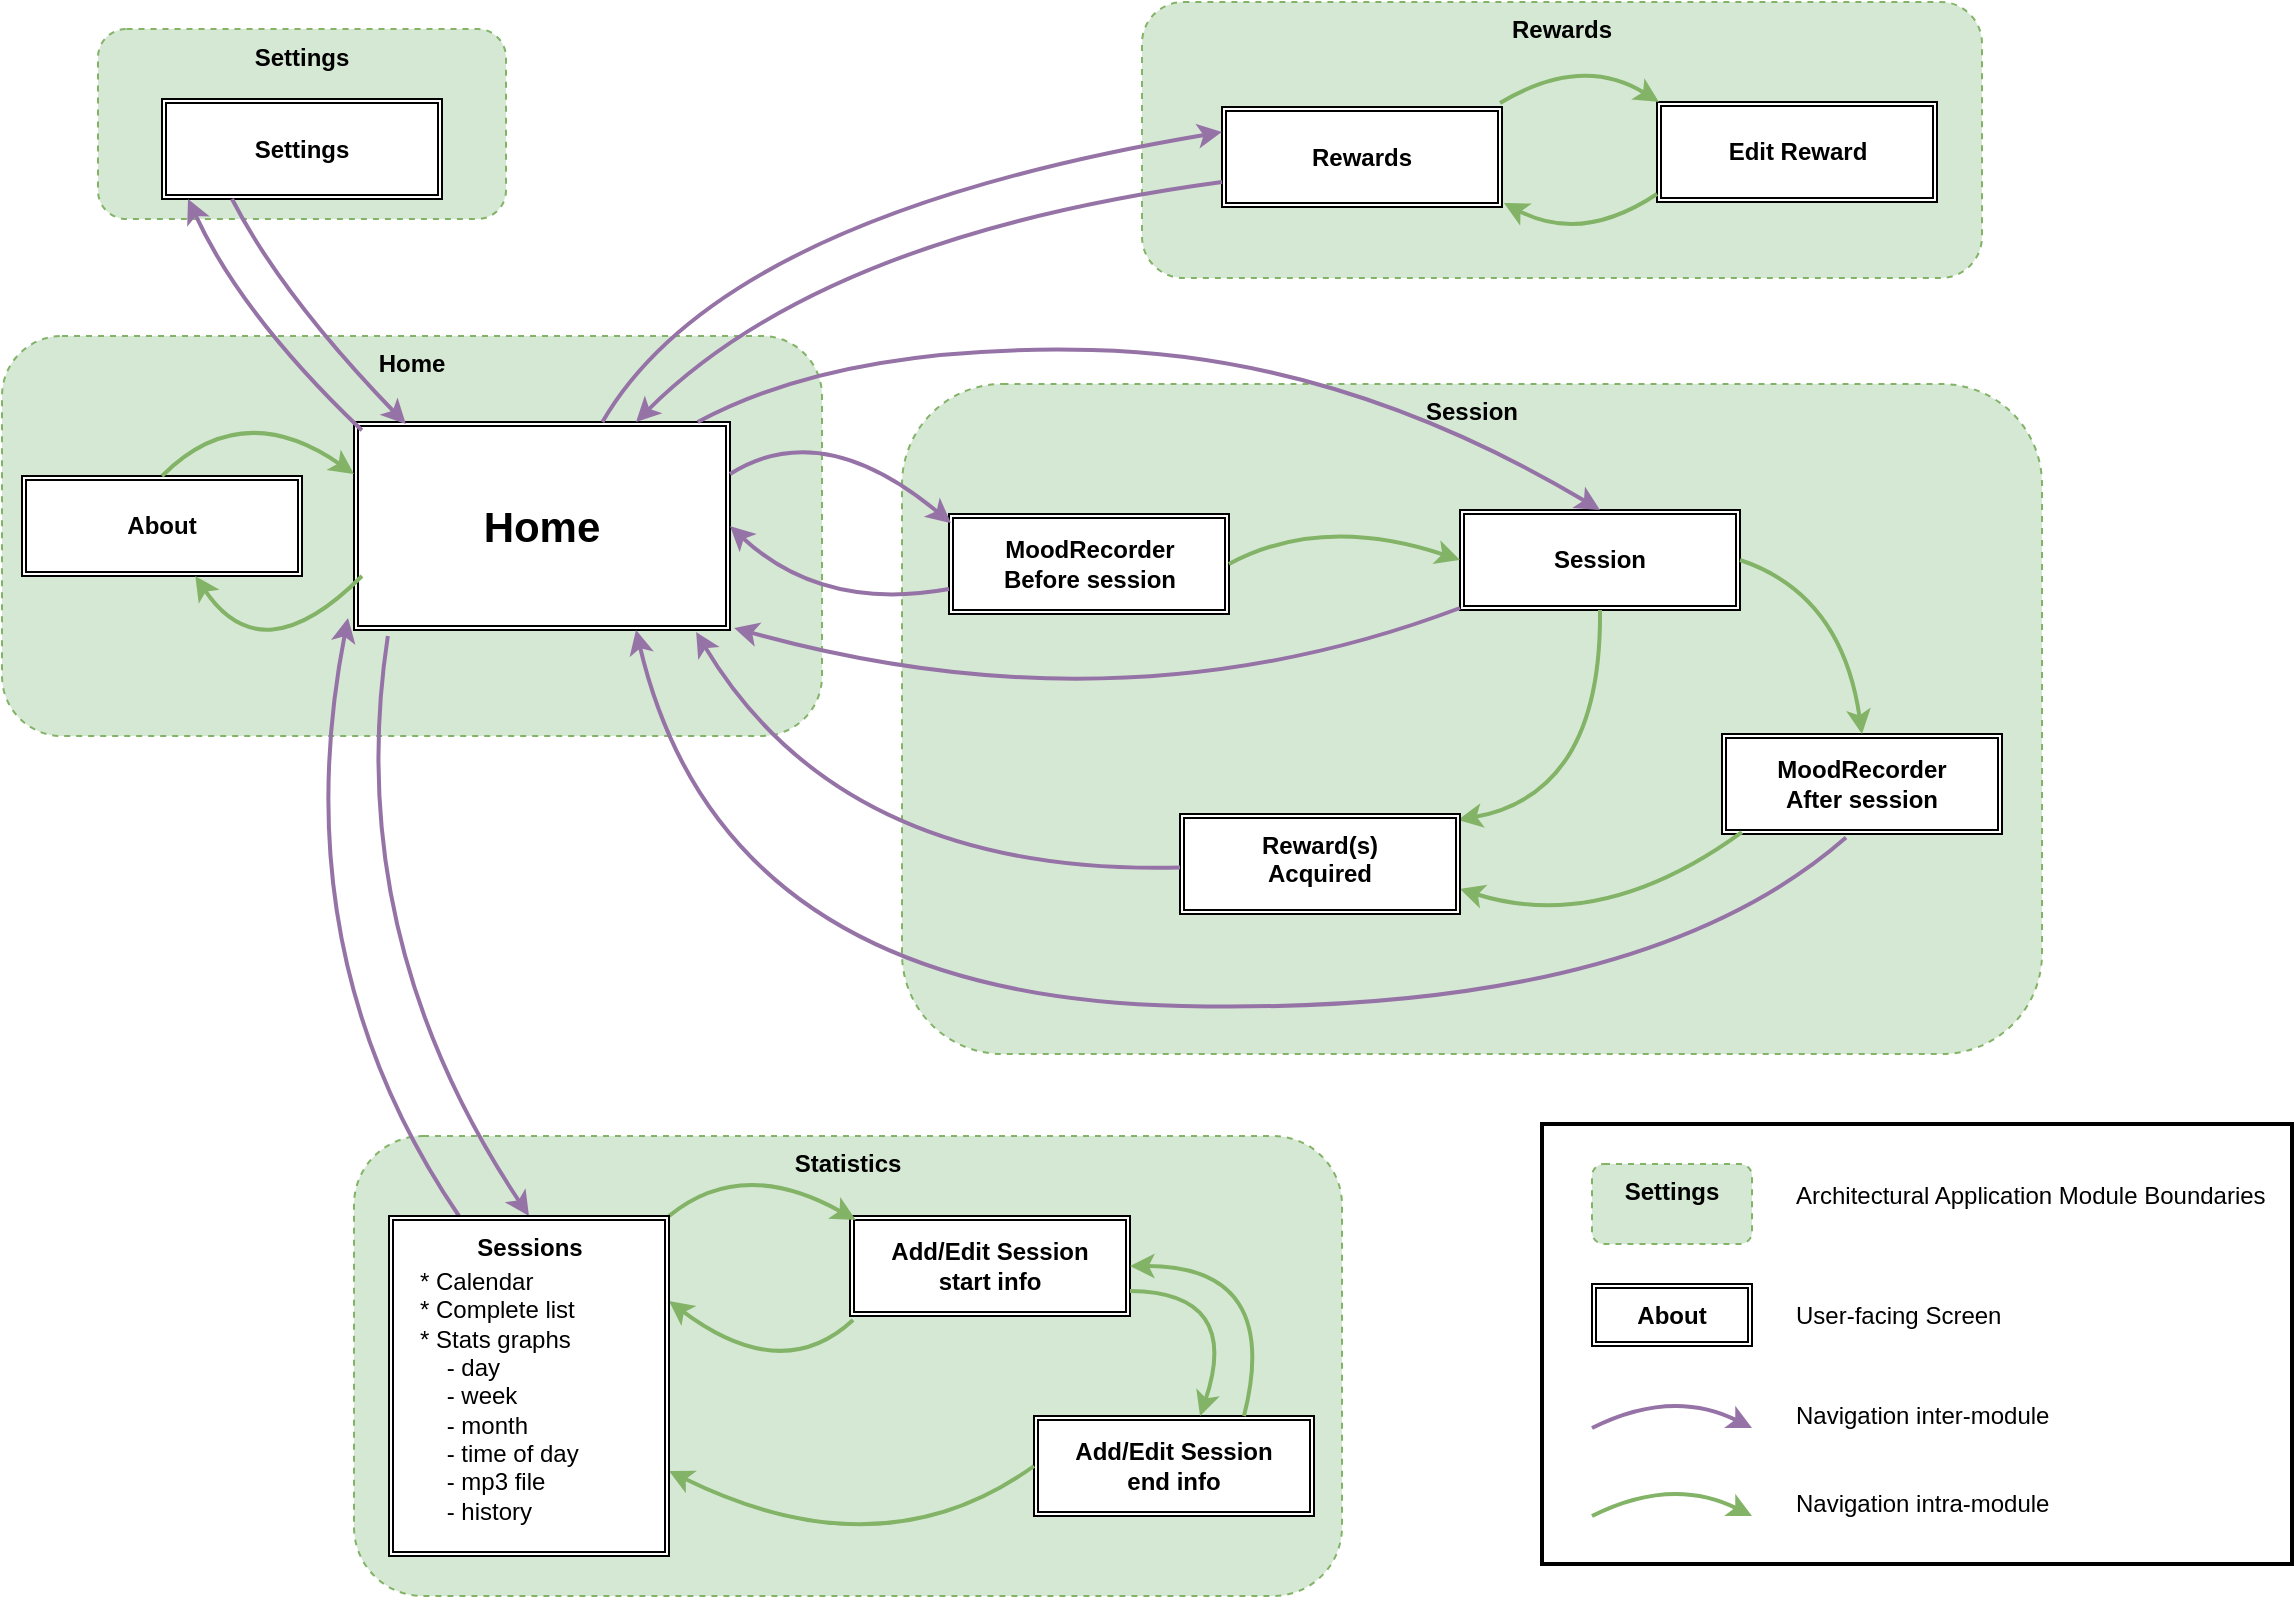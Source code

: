 <mxfile version="12.1.7" type="device" pages="1"><diagram id="JEBSKjdG1DipO0XfvzZa" name="Page-1"><mxGraphModel dx="1408" dy="928" grid="1" gridSize="10" guides="1" tooltips="1" connect="1" arrows="1" fold="1" page="1" pageScale="1" pageWidth="1169" pageHeight="827" math="0" shadow="0"><root><mxCell id="0"/><mxCell id="1" parent="0"/><mxCell id="h818R2TCFE9bI0nuc8Bm-6" value="Session" style="rounded=1;whiteSpace=wrap;html=1;verticalAlign=top;fillColor=#d5e8d4;dashed=1;strokeColor=#82b366;fontStyle=1" vertex="1" parent="1"><mxGeometry x="460" y="210" width="570" height="335" as="geometry"/></mxCell><mxCell id="h818R2TCFE9bI0nuc8Bm-8" value="Statistics" style="rounded=1;whiteSpace=wrap;html=1;verticalAlign=top;fillColor=#d5e8d4;dashed=1;strokeColor=#82b366;fontStyle=1" vertex="1" parent="1"><mxGeometry x="186" y="586" width="494" height="230" as="geometry"/></mxCell><mxCell id="h818R2TCFE9bI0nuc8Bm-7" value="Rewards" style="rounded=1;whiteSpace=wrap;html=1;verticalAlign=top;fillColor=#d5e8d4;dashed=1;strokeColor=#82b366;fontStyle=1" vertex="1" parent="1"><mxGeometry x="580" y="19" width="420" height="138" as="geometry"/></mxCell><mxCell id="h818R2TCFE9bI0nuc8Bm-5" value="Settings" style="rounded=1;whiteSpace=wrap;html=1;verticalAlign=top;fillColor=#d5e8d4;dashed=1;strokeColor=#82b366;fontStyle=1" vertex="1" parent="1"><mxGeometry x="58" y="32.5" width="204" height="95" as="geometry"/></mxCell><mxCell id="h818R2TCFE9bI0nuc8Bm-3" value="Home" style="rounded=1;whiteSpace=wrap;html=1;verticalAlign=top;fillColor=#d5e8d4;dashed=1;strokeColor=#82b366;fontStyle=1" vertex="1" parent="1"><mxGeometry x="10" y="186" width="410" height="200" as="geometry"/></mxCell><mxCell id="z2kz1x9MouINHHOfCDH--3" value="Home" style="shape=ext;double=1;rounded=0;whiteSpace=wrap;html=1;verticalAlign=middle;fontStyle=1;fontSize=21;" parent="1" vertex="1"><mxGeometry x="186" y="229" width="188" height="104" as="geometry"/></mxCell><mxCell id="z2kz1x9MouINHHOfCDH--4" value="Settings" style="shape=ext;double=1;rounded=0;whiteSpace=wrap;html=1;verticalAlign=middle;fontStyle=1" parent="1" vertex="1"><mxGeometry x="90" y="67.5" width="140" height="50" as="geometry"/></mxCell><mxCell id="z2kz1x9MouINHHOfCDH--5" value="Session" style="shape=ext;double=1;rounded=0;whiteSpace=wrap;html=1;verticalAlign=middle;fontStyle=1" parent="1" vertex="1"><mxGeometry x="739" y="273" width="140" height="50" as="geometry"/></mxCell><mxCell id="z2kz1x9MouINHHOfCDH--7" value="" style="endArrow=classic;html=1;strokeWidth=2;fontColor=#82B366;curved=1;exitX=0.021;exitY=0.04;exitDx=0;exitDy=0;entryX=0.093;entryY=1;entryDx=0;entryDy=0;entryPerimeter=0;fillColor=#e1d5e7;strokeColor=#9673a6;exitPerimeter=0;verticalAlign=middle;" parent="1" source="z2kz1x9MouINHHOfCDH--3" target="z2kz1x9MouINHHOfCDH--4" edge="1"><mxGeometry width="50" height="50" relative="1" as="geometry"><mxPoint x="427" y="792" as="sourcePoint"/><mxPoint x="473.3" y="795.4" as="targetPoint"/><Array as="points"><mxPoint x="130" y="176"/></Array></mxGeometry></mxCell><mxCell id="z2kz1x9MouINHHOfCDH--8" value="MoodRecorder&lt;br&gt;Before session" style="shape=ext;double=1;rounded=0;whiteSpace=wrap;html=1;verticalAlign=middle;fontStyle=1" parent="1" vertex="1"><mxGeometry x="483.5" y="275" width="140" height="50" as="geometry"/></mxCell><mxCell id="z2kz1x9MouINHHOfCDH--9" value="MoodRecorder&lt;br&gt;After session" style="shape=ext;double=1;rounded=0;whiteSpace=wrap;html=1;verticalAlign=middle;fontStyle=1" parent="1" vertex="1"><mxGeometry x="870" y="385" width="140" height="50" as="geometry"/></mxCell><mxCell id="z2kz1x9MouINHHOfCDH--10" value="" style="endArrow=classic;html=1;strokeWidth=2;fontColor=#82B366;curved=1;exitX=1;exitY=0.5;exitDx=0;exitDy=0;fillColor=#d5e8d4;strokeColor=#82b366;verticalAlign=middle;entryX=0;entryY=0.5;entryDx=0;entryDy=0;" parent="1" source="z2kz1x9MouINHHOfCDH--8" target="z2kz1x9MouINHHOfCDH--5" edge="1"><mxGeometry width="50" height="50" relative="1" as="geometry"><mxPoint x="197" y="551" as="sourcePoint"/><mxPoint x="782" y="335" as="targetPoint"/><Array as="points"><mxPoint x="670" y="275"/></Array></mxGeometry></mxCell><mxCell id="z2kz1x9MouINHHOfCDH--11" value="" style="endArrow=classic;html=1;strokeWidth=2;fontColor=#82B366;curved=1;exitX=1;exitY=0.5;exitDx=0;exitDy=0;entryX=0.5;entryY=0;entryDx=0;entryDy=0;fillColor=#d5e8d4;strokeColor=#82b366;verticalAlign=middle;" parent="1" source="z2kz1x9MouINHHOfCDH--5" target="z2kz1x9MouINHHOfCDH--9" edge="1"><mxGeometry width="50" height="50" relative="1" as="geometry"><mxPoint x="197" y="551" as="sourcePoint"/><mxPoint x="243.3" y="554.4" as="targetPoint"/><Array as="points"><mxPoint x="930" y="315"/></Array></mxGeometry></mxCell><mxCell id="z2kz1x9MouINHHOfCDH--12" value="" style="endArrow=classic;html=1;strokeWidth=2;fontColor=#82B366;curved=1;entryX=0.007;entryY=0.091;entryDx=0;entryDy=0;entryPerimeter=0;fillColor=#e1d5e7;strokeColor=#9673a6;exitX=1;exitY=0.25;exitDx=0;exitDy=0;verticalAlign=middle;" parent="1" source="z2kz1x9MouINHHOfCDH--3" target="z2kz1x9MouINHHOfCDH--8" edge="1"><mxGeometry width="50" height="50" relative="1" as="geometry"><mxPoint x="240" y="787" as="sourcePoint"/><mxPoint x="286.3" y="790.4" as="targetPoint"/><Array as="points"><mxPoint x="420" y="226"/></Array></mxGeometry></mxCell><mxCell id="z2kz1x9MouINHHOfCDH--13" value="" style="endArrow=classic;html=1;strokeWidth=2;fontColor=#82B366;curved=1;entryX=0.5;entryY=0;entryDx=0;entryDy=0;fillColor=#e1d5e7;strokeColor=#9673a6;exitX=0.914;exitY=0;exitDx=0;exitDy=0;verticalAlign=middle;exitPerimeter=0;" parent="1" source="z2kz1x9MouINHHOfCDH--3" target="z2kz1x9MouINHHOfCDH--5" edge="1"><mxGeometry width="50" height="50" relative="1" as="geometry"><mxPoint x="337" y="423.05" as="sourcePoint"/><mxPoint x="497.98" y="421.93" as="targetPoint"/><Array as="points"><mxPoint x="430" y="190"/><mxPoint x="680" y="196"/></Array></mxGeometry></mxCell><mxCell id="z2kz1x9MouINHHOfCDH--14" value="" style="endArrow=classic;html=1;strokeWidth=2;fontColor=#82B366;curved=1;exitX=0.5;exitY=1;exitDx=0;exitDy=0;fillColor=#d5e8d4;strokeColor=#82b366;entryX=0.993;entryY=0.06;entryDx=0;entryDy=0;entryPerimeter=0;verticalAlign=middle;" parent="1" source="z2kz1x9MouINHHOfCDH--5" target="z2kz1x9MouINHHOfCDH--16" edge="1"><mxGeometry width="50" height="50" relative="1" as="geometry"><mxPoint x="177" y="741" as="sourcePoint"/><mxPoint x="667" y="900" as="targetPoint"/><Array as="points"><mxPoint x="810" y="415"/></Array></mxGeometry></mxCell><mxCell id="z2kz1x9MouINHHOfCDH--15" value="" style="endArrow=classic;html=1;strokeWidth=2;fontColor=#82B366;curved=1;exitX=0.071;exitY=0.982;exitDx=0;exitDy=0;fillColor=#d5e8d4;strokeColor=#82b366;entryX=1;entryY=0.75;entryDx=0;entryDy=0;exitPerimeter=0;" parent="1" source="z2kz1x9MouINHHOfCDH--9" target="z2kz1x9MouINHHOfCDH--16" edge="1"><mxGeometry width="50" height="50" relative="1" as="geometry"><mxPoint x="177" y="791" as="sourcePoint"/><mxPoint x="487" y="880" as="targetPoint"/><Array as="points"><mxPoint x="810" y="485"/></Array></mxGeometry></mxCell><mxCell id="z2kz1x9MouINHHOfCDH--16" value="Reward(s)&lt;br&gt;Acquired" style="shape=ext;double=1;rounded=0;whiteSpace=wrap;html=1;verticalAlign=top;fontStyle=1" parent="1" vertex="1"><mxGeometry x="599" y="425" width="140" height="50" as="geometry"/></mxCell><mxCell id="z2kz1x9MouINHHOfCDH--17" value="" style="endArrow=classic;html=1;strokeWidth=2;fontColor=#82B366;curved=1;exitX=0.443;exitY=1.036;exitDx=0;exitDy=0;fillColor=#e1d5e7;strokeColor=#9673a6;exitPerimeter=0;entryX=0.75;entryY=1;entryDx=0;entryDy=0;" parent="1" source="z2kz1x9MouINHHOfCDH--9" target="z2kz1x9MouINHHOfCDH--3" edge="1"><mxGeometry width="50" height="50" relative="1" as="geometry"><mxPoint x="187" y="1092" as="sourcePoint"/><mxPoint x="233.3" y="1095.4" as="targetPoint"/><Array as="points"><mxPoint x="830" y="526"/><mxPoint x="370" y="516"/></Array></mxGeometry></mxCell><mxCell id="z2kz1x9MouINHHOfCDH--18" value="" style="endArrow=classic;html=1;strokeWidth=2;fontColor=#82B366;curved=1;entryX=1.011;entryY=0.99;entryDx=0;entryDy=0;fillColor=#e1d5e7;strokeColor=#9673a6;entryPerimeter=0;exitX=0;exitY=0.98;exitDx=0;exitDy=0;exitPerimeter=0;" parent="1" source="z2kz1x9MouINHHOfCDH--5" target="z2kz1x9MouINHHOfCDH--3" edge="1"><mxGeometry width="50" height="50" relative="1" as="geometry"><mxPoint x="760" y="346" as="sourcePoint"/><mxPoint x="233.3" y="1095.4" as="targetPoint"/><Array as="points"><mxPoint x="570" y="386"/></Array></mxGeometry></mxCell><mxCell id="z2kz1x9MouINHHOfCDH--19" value="" style="endArrow=classic;html=1;strokeWidth=2;fontColor=#82B366;curved=1;fillColor=#e1d5e7;strokeColor=#9673a6;verticalAlign=middle;entryX=0.91;entryY=1.01;entryDx=0;entryDy=0;entryPerimeter=0;" parent="1" source="z2kz1x9MouINHHOfCDH--16" target="z2kz1x9MouINHHOfCDH--3" edge="1"><mxGeometry width="50" height="50" relative="1" as="geometry"><mxPoint x="187" y="1092" as="sourcePoint"/><mxPoint x="233.3" y="1095.4" as="targetPoint"/><Array as="points"><mxPoint x="430" y="456"/></Array></mxGeometry></mxCell><mxCell id="z2kz1x9MouINHHOfCDH--20" value="Rewards" style="shape=ext;double=1;rounded=0;whiteSpace=wrap;html=1;verticalAlign=middle;fontStyle=1" parent="1" vertex="1"><mxGeometry x="620" y="71.5" width="140" height="50" as="geometry"/></mxCell><mxCell id="z2kz1x9MouINHHOfCDH--21" value="" style="endArrow=classic;html=1;strokeWidth=2;fontColor=#82B366;curved=1;entryX=0;entryY=0.25;entryDx=0;entryDy=0;fillColor=#e1d5e7;strokeColor=#9673a6;" parent="1" source="z2kz1x9MouINHHOfCDH--3" target="z2kz1x9MouINHHOfCDH--20" edge="1"><mxGeometry width="50" height="50" relative="1" as="geometry"><mxPoint x="187" y="612" as="sourcePoint"/><mxPoint x="233.3" y="615.4" as="targetPoint"/><Array as="points"><mxPoint x="370" y="126"/></Array></mxGeometry></mxCell><mxCell id="z2kz1x9MouINHHOfCDH--22" value="" style="endArrow=classic;html=1;strokeWidth=2;fontColor=#82B366;curved=1;exitX=0;exitY=0.75;exitDx=0;exitDy=0;fillColor=#e1d5e7;strokeColor=#9673a6;entryX=0.75;entryY=0;entryDx=0;entryDy=0;" parent="1" source="z2kz1x9MouINHHOfCDH--20" target="z2kz1x9MouINHHOfCDH--3" edge="1"><mxGeometry width="50" height="50" relative="1" as="geometry"><mxPoint x="187" y="652" as="sourcePoint"/><mxPoint x="233.3" y="655.4" as="targetPoint"/><Array as="points"><mxPoint x="420" y="136"/></Array></mxGeometry></mxCell><mxCell id="z2kz1x9MouINHHOfCDH--24" value="Add/Edit Session&lt;br&gt;start info" style="shape=ext;double=1;rounded=0;whiteSpace=wrap;html=1;verticalAlign=middle;fontStyle=1" parent="1" vertex="1"><mxGeometry x="434" y="626" width="140" height="50" as="geometry"/></mxCell><mxCell id="z2kz1x9MouINHHOfCDH--25" value="Add/Edit Session&lt;br&gt;end info" style="shape=ext;double=1;rounded=0;whiteSpace=wrap;html=1;verticalAlign=middle;fontStyle=1" parent="1" vertex="1"><mxGeometry x="526" y="726" width="140" height="50" as="geometry"/></mxCell><mxCell id="z2kz1x9MouINHHOfCDH--26" value="" style="endArrow=classic;html=1;strokeWidth=2;fontColor=#82B366;curved=1;entryX=0.593;entryY=0;entryDx=0;entryDy=0;fillColor=#d5e8d4;strokeColor=#82b366;exitX=1;exitY=0.75;exitDx=0;exitDy=0;entryPerimeter=0;" parent="1" source="z2kz1x9MouINHHOfCDH--24" target="z2kz1x9MouINHHOfCDH--25" edge="1"><mxGeometry width="50" height="50" relative="1" as="geometry"><mxPoint x="580" y="676" as="sourcePoint"/><mxPoint x="222.8" y="760.4" as="targetPoint"/><Array as="points"><mxPoint x="630" y="664"/></Array></mxGeometry></mxCell><mxCell id="z2kz1x9MouINHHOfCDH--27" value="" style="endArrow=classic;html=1;strokeWidth=2;fontColor=#82B366;curved=1;exitX=0;exitY=0.5;exitDx=0;exitDy=0;entryX=1;entryY=0.75;entryDx=0;entryDy=0;fillColor=#d5e8d4;strokeColor=#82b366;" parent="1" source="z2kz1x9MouINHHOfCDH--25" target="z2kz1x9MouINHHOfCDH--23" edge="1"><mxGeometry width="50" height="50" relative="1" as="geometry"><mxPoint x="106.5" y="587" as="sourcePoint"/><mxPoint x="152.8" y="590.4" as="targetPoint"/><Array as="points"><mxPoint x="450" y="806"/></Array></mxGeometry></mxCell><mxCell id="z2kz1x9MouINHHOfCDH--28" value="" style="endArrow=classic;html=1;strokeWidth=2;fontColor=#82B366;curved=1;exitX=1;exitY=0;exitDx=0;exitDy=0;exitPerimeter=0;entryX=0.021;entryY=0.04;entryDx=0;entryDy=0;entryPerimeter=0;fillColor=#d5e8d4;strokeColor=#82b366;" parent="1" source="z2kz1x9MouINHHOfCDH--23" target="z2kz1x9MouINHHOfCDH--24" edge="1"><mxGeometry width="50" height="50" relative="1" as="geometry"><mxPoint x="176.5" y="797" as="sourcePoint"/><mxPoint x="222.8" y="800.4" as="targetPoint"/><Array as="points"><mxPoint x="380" y="596"/></Array></mxGeometry></mxCell><mxCell id="z2kz1x9MouINHHOfCDH--29" value="" style="endArrow=classic;html=1;strokeWidth=2;fontColor=#82B366;curved=1;entryX=1;entryY=0.25;entryDx=0;entryDy=0;fillColor=#d5e8d4;strokeColor=#82b366;exitX=0.011;exitY=1.04;exitDx=0;exitDy=0;exitPerimeter=0;" parent="1" source="z2kz1x9MouINHHOfCDH--24" target="z2kz1x9MouINHHOfCDH--23" edge="1"><mxGeometry width="50" height="50" relative="1" as="geometry"><mxPoint x="173" y="757" as="sourcePoint"/><mxPoint x="219.3" y="760.4" as="targetPoint"/><Array as="points"><mxPoint x="400" y="711"/></Array></mxGeometry></mxCell><mxCell id="z2kz1x9MouINHHOfCDH--30" value="" style="endArrow=classic;html=1;strokeWidth=2;fontColor=#82B366;curved=1;exitX=0.09;exitY=1.029;exitDx=0;exitDy=0;entryX=0.5;entryY=0;entryDx=0;entryDy=0;fillColor=#e1d5e7;strokeColor=#9673a6;exitPerimeter=0;" parent="1" source="z2kz1x9MouINHHOfCDH--3" target="z2kz1x9MouINHHOfCDH--23" edge="1"><mxGeometry width="50" height="50" relative="1" as="geometry"><mxPoint x="170" y="697" as="sourcePoint"/><mxPoint x="216.3" y="700.4" as="targetPoint"/><Array as="points"><mxPoint x="180" y="486"/></Array></mxGeometry></mxCell><mxCell id="z2kz1x9MouINHHOfCDH--31" value="" style="endArrow=classic;html=1;strokeWidth=2;fontColor=#82B366;curved=1;exitX=0.25;exitY=0;exitDx=0;exitDy=0;fillColor=#e1d5e7;strokeColor=#9673a6;" parent="1" source="z2kz1x9MouINHHOfCDH--23" edge="1"><mxGeometry width="50" height="50" relative="1" as="geometry"><mxPoint x="170" y="697" as="sourcePoint"/><mxPoint x="183" y="327" as="targetPoint"/><Array as="points"><mxPoint x="150" y="496"/></Array></mxGeometry></mxCell><mxCell id="z2kz1x9MouINHHOfCDH--33" value="About" style="shape=ext;double=1;rounded=0;whiteSpace=wrap;html=1;verticalAlign=middle;fontStyle=1" parent="1" vertex="1"><mxGeometry x="20" y="256" width="140" height="50" as="geometry"/></mxCell><mxCell id="z2kz1x9MouINHHOfCDH--34" value="" style="endArrow=classic;html=1;strokeWidth=2;fontColor=#82B366;curved=1;fillColor=#d5e8d4;strokeColor=#82b366;verticalAlign=middle;" parent="1" target="z2kz1x9MouINHHOfCDH--33" edge="1"><mxGeometry width="50" height="50" relative="1" as="geometry"><mxPoint x="190" y="306" as="sourcePoint"/><mxPoint x="483.3" y="805.4" as="targetPoint"/><Array as="points"><mxPoint x="140" y="356"/></Array></mxGeometry></mxCell><mxCell id="z2kz1x9MouINHHOfCDH--35" value="" style="endArrow=classic;html=1;strokeWidth=2;fontColor=#82B366;curved=1;exitX=0;exitY=0.75;exitDx=0;exitDy=0;entryX=1;entryY=0.5;entryDx=0;entryDy=0;fillColor=#e1d5e7;strokeColor=#9673a6;" parent="1" source="z2kz1x9MouINHHOfCDH--8" target="z2kz1x9MouINHHOfCDH--3" edge="1"><mxGeometry width="50" height="50" relative="1" as="geometry"><mxPoint x="170" y="867" as="sourcePoint"/><mxPoint x="216.3" y="870.4" as="targetPoint"/><Array as="points"><mxPoint x="420" y="324"/></Array></mxGeometry></mxCell><mxCell id="z2kz1x9MouINHHOfCDH--36" value="" style="endArrow=classic;html=1;strokeWidth=2;fontColor=#82B366;curved=1;entryX=0.138;entryY=0.01;entryDx=0;entryDy=0;fillColor=#e1d5e7;strokeColor=#9673a6;exitX=0.25;exitY=1;exitDx=0;exitDy=0;entryPerimeter=0;" parent="1" source="z2kz1x9MouINHHOfCDH--4" target="z2kz1x9MouINHHOfCDH--3" edge="1"><mxGeometry width="50" height="50" relative="1" as="geometry"><mxPoint x="150" y="867" as="sourcePoint"/><mxPoint x="196.3" y="870.4" as="targetPoint"/><Array as="points"><mxPoint x="150" y="166"/></Array></mxGeometry></mxCell><mxCell id="z2kz1x9MouINHHOfCDH--37" value="" style="endArrow=classic;html=1;strokeWidth=2;fontColor=#82B366;curved=1;exitX=0.5;exitY=0;exitDx=0;exitDy=0;entryX=0;entryY=0.25;entryDx=0;entryDy=0;fillColor=#d5e8d4;strokeColor=#82b366;" parent="1" source="z2kz1x9MouINHHOfCDH--33" target="z2kz1x9MouINHHOfCDH--3" edge="1"><mxGeometry width="50" height="50" relative="1" as="geometry"><mxPoint x="150" y="867" as="sourcePoint"/><mxPoint x="196.3" y="870.4" as="targetPoint"/><Array as="points"><mxPoint x="130" y="216"/></Array></mxGeometry></mxCell><mxCell id="z2kz1x9MouINHHOfCDH--38" value="Edit Reward" style="shape=ext;double=1;rounded=0;whiteSpace=wrap;html=1;verticalAlign=middle;fontStyle=1" parent="1" vertex="1"><mxGeometry x="837.5" y="69" width="140" height="50" as="geometry"/></mxCell><mxCell id="z2kz1x9MouINHHOfCDH--39" value="" style="endArrow=classic;html=1;strokeWidth=2;fontColor=#82B366;curved=1;exitX=0.993;exitY=-0.04;exitDx=0;exitDy=0;exitPerimeter=0;entryX=0.007;entryY=0;entryDx=0;entryDy=0;entryPerimeter=0;fillColor=#d5e8d4;strokeColor=#82b366;" parent="1" source="z2kz1x9MouINHHOfCDH--20" target="z2kz1x9MouINHHOfCDH--38" edge="1"><mxGeometry width="50" height="50" relative="1" as="geometry"><mxPoint x="133" y="801" as="sourcePoint"/><mxPoint x="179.3" y="804.4" as="targetPoint"/><Array as="points"><mxPoint x="800" y="45"/></Array></mxGeometry></mxCell><mxCell id="z2kz1x9MouINHHOfCDH--40" value="" style="endArrow=classic;html=1;strokeWidth=2;fontColor=#82B366;curved=1;exitX=0;exitY=0.92;exitDx=0;exitDy=0;exitPerimeter=0;entryX=1.007;entryY=0.96;entryDx=0;entryDy=0;entryPerimeter=0;fillColor=#d5e8d4;strokeColor=#82b366;" parent="1" source="z2kz1x9MouINHHOfCDH--38" target="z2kz1x9MouINHHOfCDH--20" edge="1"><mxGeometry width="50" height="50" relative="1" as="geometry"><mxPoint x="859.02" y="133" as="sourcePoint"/><mxPoint x="1000.98" y="135" as="targetPoint"/><Array as="points"><mxPoint x="800" y="140"/></Array></mxGeometry></mxCell><mxCell id="z2kz1x9MouINHHOfCDH--42" value="" style="group" parent="1" vertex="1" connectable="0"><mxGeometry x="203.5" y="626" width="140" height="170" as="geometry"/></mxCell><mxCell id="z2kz1x9MouINHHOfCDH--23" value="Sessions" style="shape=ext;double=1;rounded=0;whiteSpace=wrap;html=1;verticalAlign=top;fontStyle=1" parent="z2kz1x9MouINHHOfCDH--42" vertex="1"><mxGeometry width="140" height="170" as="geometry"/></mxCell><mxCell id="z2kz1x9MouINHHOfCDH--41" value="&lt;span&gt;* Calendar&lt;br&gt;&lt;/span&gt;* Complete list&lt;br&gt;* Stats graphs&lt;br&gt;&amp;nbsp; &amp;nbsp; - day&lt;br&gt;&amp;nbsp; &amp;nbsp; - week&lt;br&gt;&amp;nbsp; &amp;nbsp; - month&lt;br&gt;&amp;nbsp; &amp;nbsp; - time of day&lt;br&gt;&amp;nbsp; &amp;nbsp; - mp3 file&lt;br&gt;&amp;nbsp; &amp;nbsp; - history" style="text;html=1;strokeColor=none;fillColor=none;align=left;verticalAlign=middle;whiteSpace=wrap;rounded=0;" parent="z2kz1x9MouINHHOfCDH--42" vertex="1"><mxGeometry x="13" y="40" width="100" height="100" as="geometry"/></mxCell><mxCell id="h818R2TCFE9bI0nuc8Bm-11" value="" style="endArrow=classic;html=1;strokeWidth=2;fontColor=#82B366;curved=1;fillColor=#d5e8d4;strokeColor=#82b366;exitX=0.75;exitY=0;exitDx=0;exitDy=0;" edge="1" parent="1" source="z2kz1x9MouINHHOfCDH--25" target="z2kz1x9MouINHHOfCDH--24"><mxGeometry width="50" height="50" relative="1" as="geometry"><mxPoint x="445.54" y="688" as="sourcePoint"/><mxPoint x="353.5" y="678.5" as="targetPoint"/><Array as="points"><mxPoint x="650" y="651"/></Array></mxGeometry></mxCell><mxCell id="h818R2TCFE9bI0nuc8Bm-22" value="" style="group" vertex="1" connectable="0" parent="1"><mxGeometry x="780" y="580" width="375" height="220" as="geometry"/></mxCell><mxCell id="h818R2TCFE9bI0nuc8Bm-20" value="" style="rounded=0;whiteSpace=wrap;html=1;fillColor=#ffffff;strokeWidth=2;" vertex="1" parent="h818R2TCFE9bI0nuc8Bm-22"><mxGeometry width="375" height="220" as="geometry"/></mxCell><mxCell id="h818R2TCFE9bI0nuc8Bm-12" value="" style="endArrow=classic;html=1;strokeWidth=2;fontColor=#82B366;curved=1;fillColor=#e1d5e7;strokeColor=#9673a6;" edge="1" parent="h818R2TCFE9bI0nuc8Bm-22"><mxGeometry width="50" height="50" relative="1" as="geometry"><mxPoint x="25" y="152" as="sourcePoint"/><mxPoint x="105" y="152" as="targetPoint"/><Array as="points"><mxPoint x="65" y="132"/></Array></mxGeometry></mxCell><mxCell id="h818R2TCFE9bI0nuc8Bm-13" value="" style="endArrow=classic;html=1;strokeWidth=2;fontColor=#82B366;curved=1;fillColor=#d5e8d4;strokeColor=#82b366;" edge="1" parent="h818R2TCFE9bI0nuc8Bm-22"><mxGeometry width="50" height="50" relative="1" as="geometry"><mxPoint x="25" y="196" as="sourcePoint"/><mxPoint x="105" y="196" as="targetPoint"/><Array as="points"><mxPoint x="65" y="176"/></Array></mxGeometry></mxCell><mxCell id="h818R2TCFE9bI0nuc8Bm-14" value="Settings" style="rounded=1;whiteSpace=wrap;html=1;verticalAlign=top;fillColor=#d5e8d4;dashed=1;strokeColor=#82b366;fontStyle=1" vertex="1" parent="h818R2TCFE9bI0nuc8Bm-22"><mxGeometry x="25" y="20" width="80" height="40" as="geometry"/></mxCell><mxCell id="h818R2TCFE9bI0nuc8Bm-15" value="About" style="shape=ext;double=1;rounded=0;whiteSpace=wrap;html=1;verticalAlign=middle;fontStyle=1" vertex="1" parent="h818R2TCFE9bI0nuc8Bm-22"><mxGeometry x="25" y="80" width="80" height="31" as="geometry"/></mxCell><mxCell id="h818R2TCFE9bI0nuc8Bm-16" value="Architectural Application Module Boundaries" style="text;html=1;strokeColor=none;fillColor=none;align=left;verticalAlign=middle;whiteSpace=wrap;rounded=0;dashed=1;" vertex="1" parent="h818R2TCFE9bI0nuc8Bm-22"><mxGeometry x="125" y="26" width="240" height="20" as="geometry"/></mxCell><mxCell id="h818R2TCFE9bI0nuc8Bm-17" value="User-facing Screen" style="text;html=1;strokeColor=none;fillColor=none;align=left;verticalAlign=middle;whiteSpace=wrap;rounded=0;dashed=1;" vertex="1" parent="h818R2TCFE9bI0nuc8Bm-22"><mxGeometry x="125" y="85.5" width="240" height="20" as="geometry"/></mxCell><mxCell id="h818R2TCFE9bI0nuc8Bm-18" value="Navigation inter-module" style="text;html=1;strokeColor=none;fillColor=none;align=left;verticalAlign=middle;whiteSpace=wrap;rounded=0;dashed=1;" vertex="1" parent="h818R2TCFE9bI0nuc8Bm-22"><mxGeometry x="125" y="136" width="240" height="20" as="geometry"/></mxCell><mxCell id="h818R2TCFE9bI0nuc8Bm-19" value="Navigation intra-module" style="text;html=1;strokeColor=none;fillColor=none;align=left;verticalAlign=middle;whiteSpace=wrap;rounded=0;dashed=1;" vertex="1" parent="h818R2TCFE9bI0nuc8Bm-22"><mxGeometry x="125" y="180" width="240" height="20" as="geometry"/></mxCell></root></mxGraphModel></diagram></mxfile>